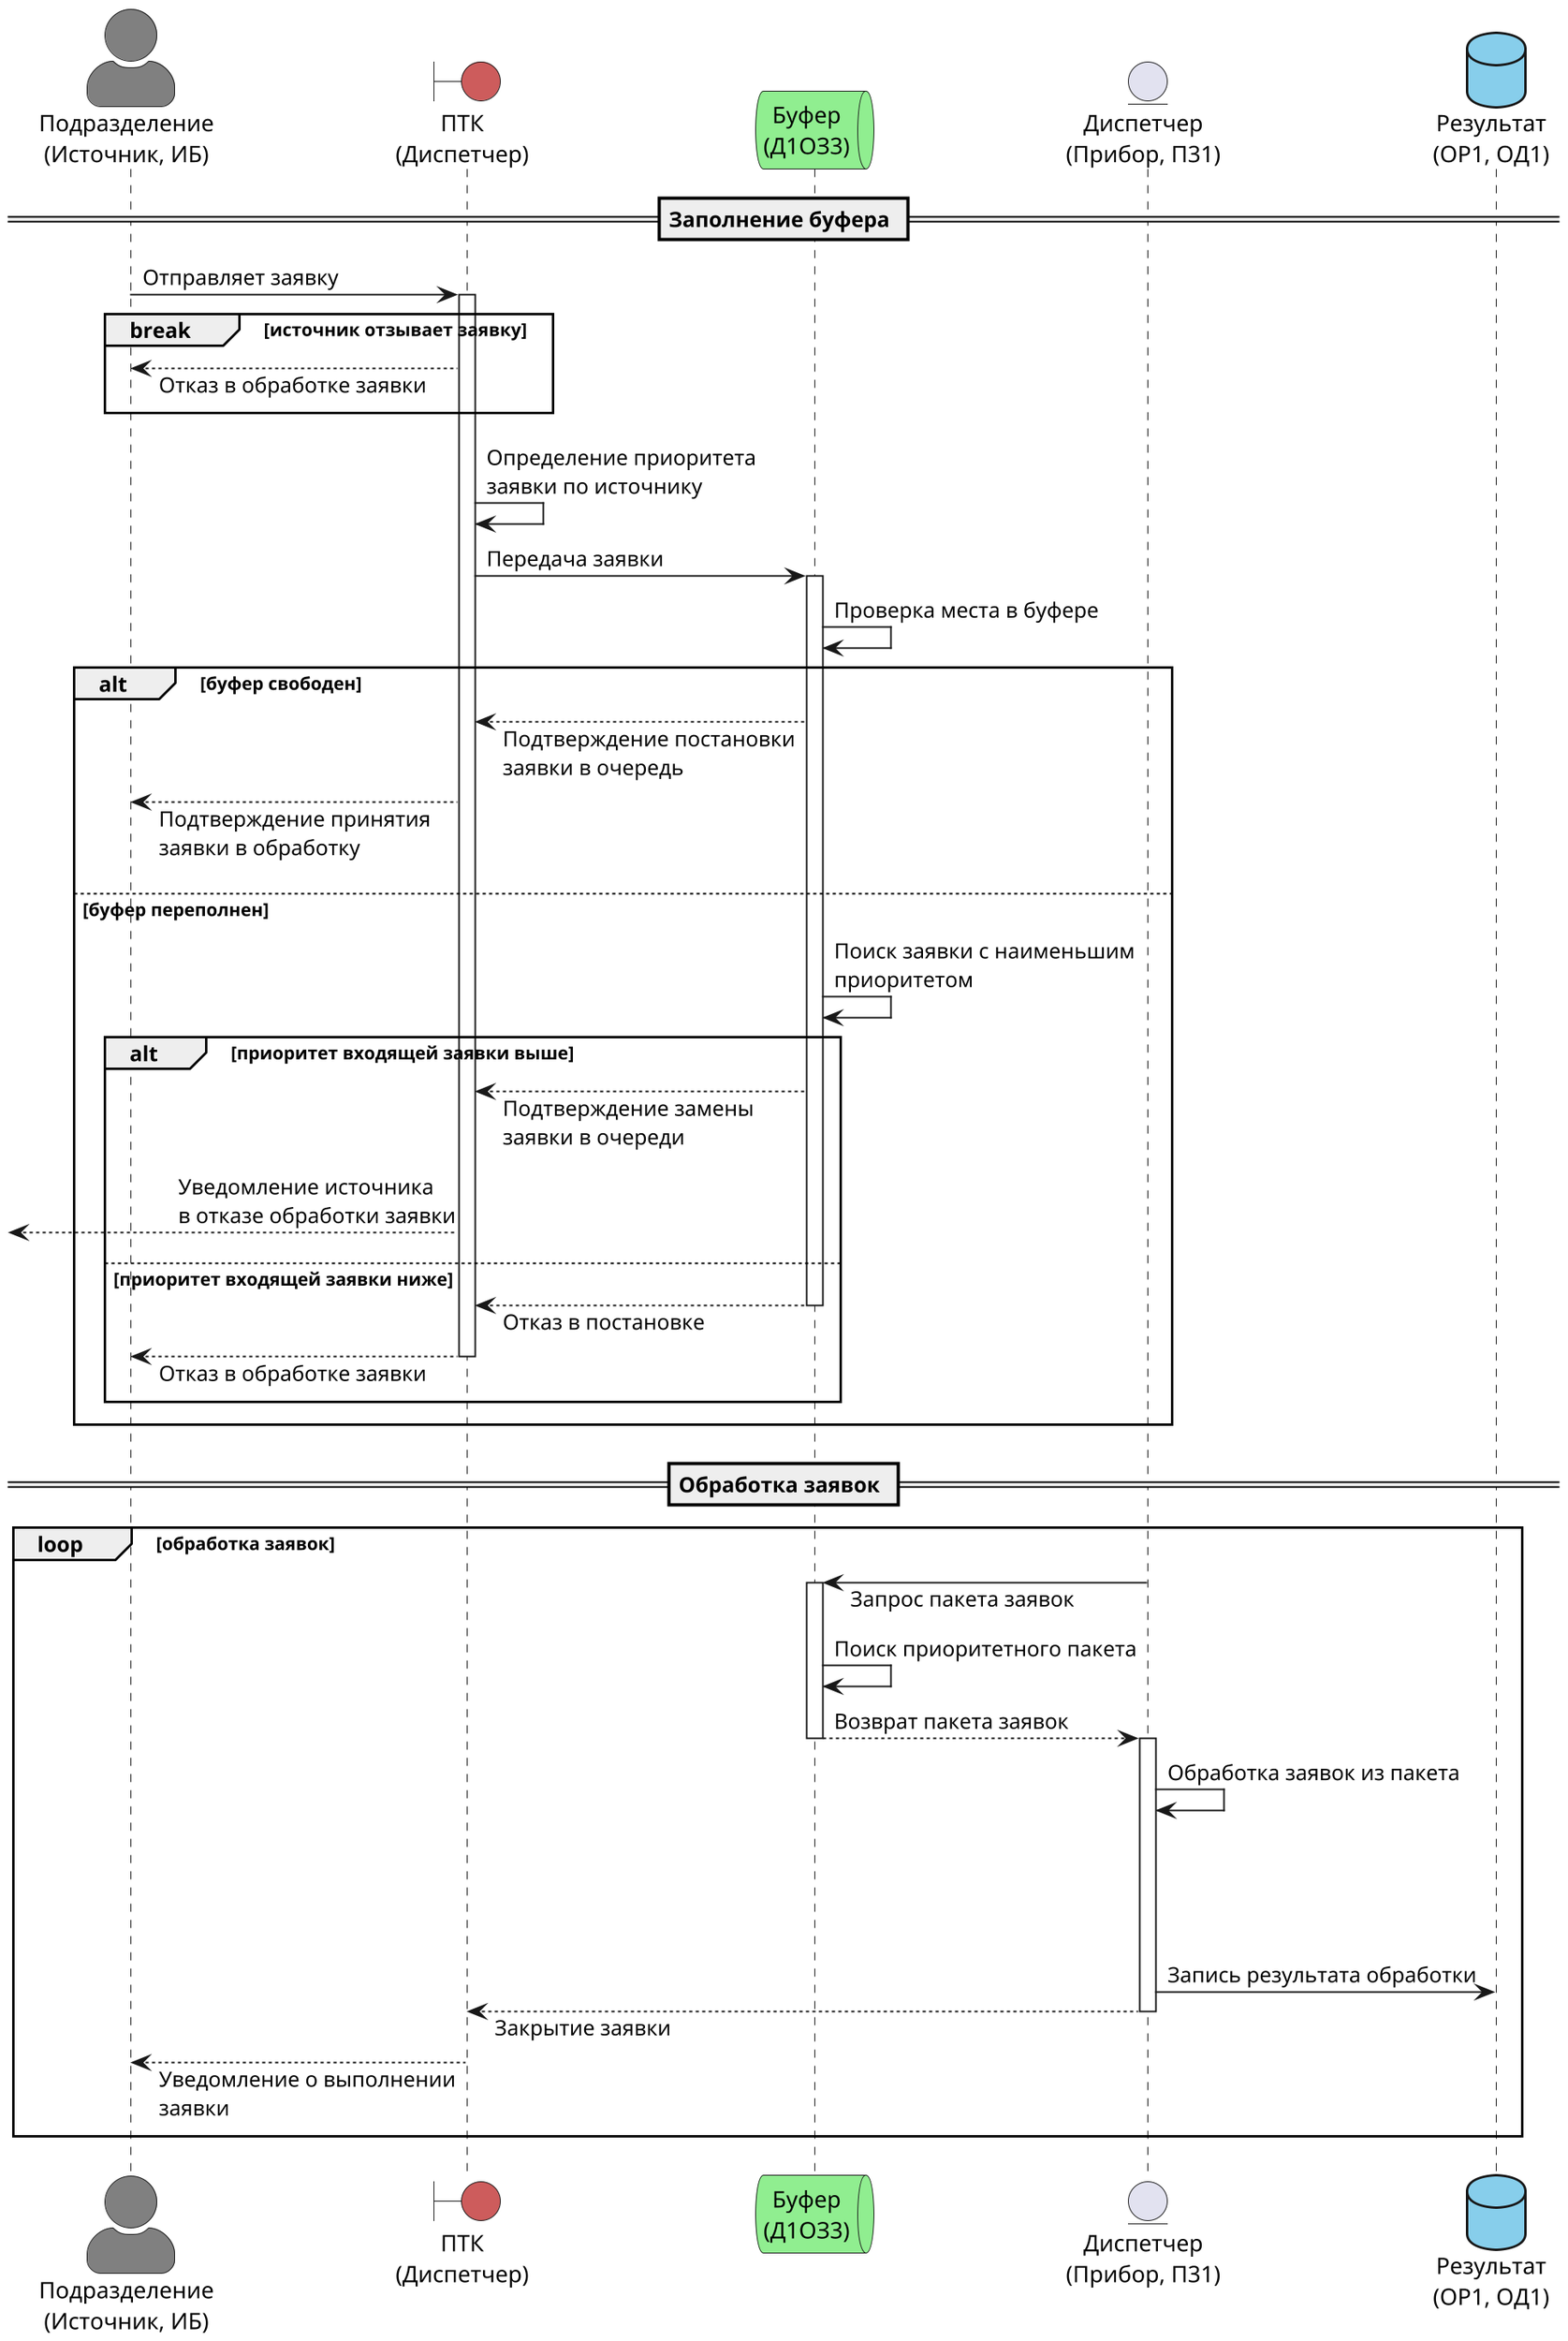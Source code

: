 @startuml sequence-diagram
	!pragma teoz true

	skinparam ActorStyle awesome
	skinparam ResponseMessageBelowArrow true
	scale 2

	actor 		"Подразделение\n(Источник, ИБ)"	as source #Gray
	boundary	"ПТК\n(Диспетчер)"							as ptk #IndianRed
	queue			"Буфер\n(Д1ОЗ3)"								as buffer #LightGreen
	entity		"Диспетчер\n(Прибор, П31)"			as worker
	database	"Результат\n(ОР1, ОД1)"					as db #SkyBlue

	== Заполнение буфера ==
	source	-> ptk++:			Отправляет заявку
	break источник отзывает заявку
		source	<-- ptk:		Отказ в обработке заявки
	end
	ptk			-> ptk:				Определение приоритета\nзаявки по источнику
	ptk			-> buffer++:	Передача заявки
	buffer	-> buffer:		Проверка места в буфере
	alt буфер свободен
		ptk			<-- buffer:	Подтверждение постановки\nзаявки в очередь
		source	<-- ptk:		Подтверждение принятия\nзаявки в обработку
	else буфер переполнен
		buffer	-> buffer:	Поиск заявки с наименьшим\nприоритетом
		alt приоритет входящей заявки выше
			ptk			<-- buffer:		Подтверждение замены\nзаявки в очереди
							<-- ptk:			Уведомление источника\nв отказе обработки заявки
		else приоритет входящей заявки ниже
			ptk			<-- buffer--:	Отказ в постановке
			source	<-- ptk--:		Отказ в обработке заявки
		end
	end

	== Обработка заявок ==

	loop обработка заявок
		buffer		<-	worker++:		Запрос пакета заявок
		buffer		->	buffer:			Поиск приоритетного пакета
		buffer		-->	worker--++:	Возврат пакета заявок
		worker		-> worker:			Обработка заявок из пакета
		||80||
		worker		-> db:					Запись результата обработки
		ptk				<-- worker--:		Закрытие заявки
		source		<-- ptk:				Уведомление о выполнении\nзаявки
	end
@enduml